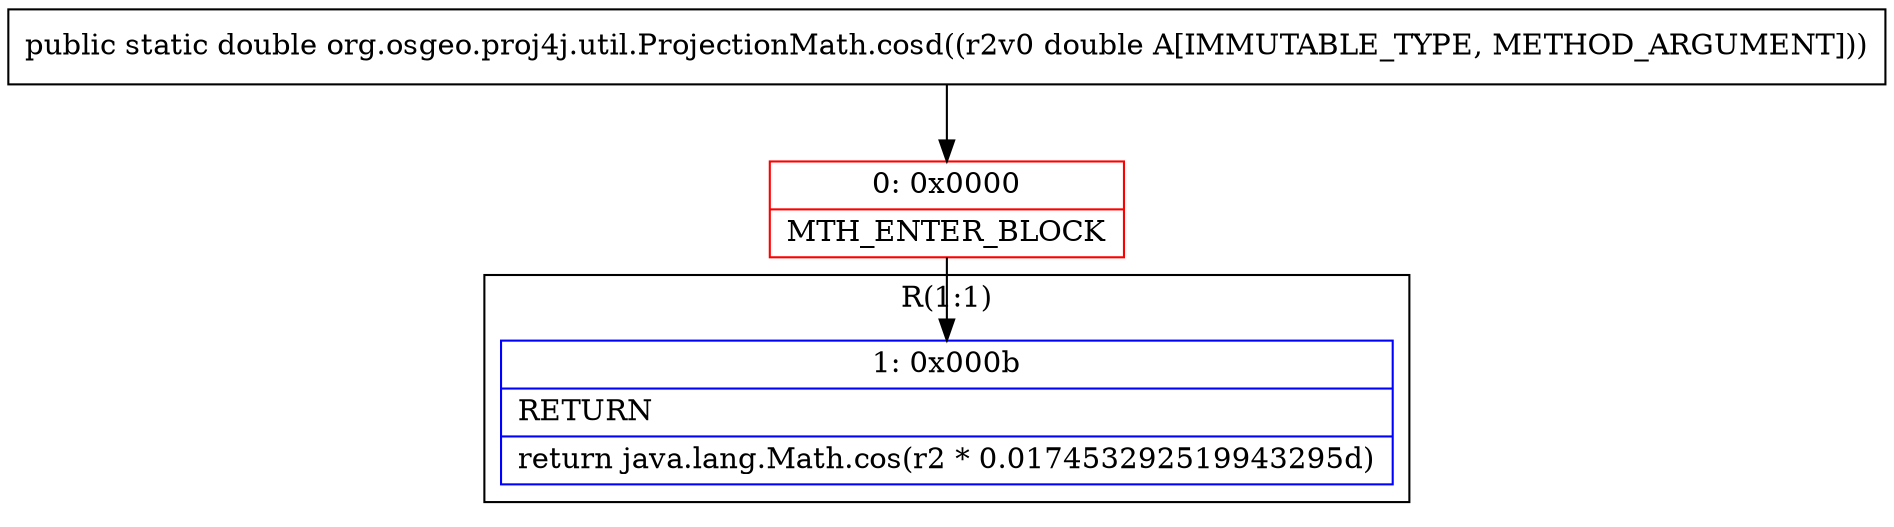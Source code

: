 digraph "CFG fororg.osgeo.proj4j.util.ProjectionMath.cosd(D)D" {
subgraph cluster_Region_2005442756 {
label = "R(1:1)";
node [shape=record,color=blue];
Node_1 [shape=record,label="{1\:\ 0x000b|RETURN\l|return java.lang.Math.cos(r2 * 0.017453292519943295d)\l}"];
}
Node_0 [shape=record,color=red,label="{0\:\ 0x0000|MTH_ENTER_BLOCK\l}"];
MethodNode[shape=record,label="{public static double org.osgeo.proj4j.util.ProjectionMath.cosd((r2v0 double A[IMMUTABLE_TYPE, METHOD_ARGUMENT])) }"];
MethodNode -> Node_0;
Node_0 -> Node_1;
}

